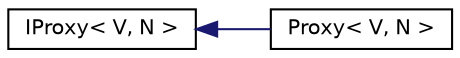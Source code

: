 digraph "Иерархия классов. Графический вид."
{
  edge [fontname="Helvetica",fontsize="10",labelfontname="Helvetica",labelfontsize="10"];
  node [fontname="Helvetica",fontsize="10",shape=record];
  rankdir="LR";
  Node1 [label="IProxy\< V, N \>",height=0.2,width=0.4,color="black", fillcolor="white", style="filled",URL="$class_i_proxy.html",tooltip="интерфейс проски класса "];
  Node1 -> Node2 [dir="back",color="midnightblue",fontsize="10",style="solid",fontname="Helvetica"];
  Node2 [label="Proxy\< V, N \>",height=0.2,width=0.4,color="black", fillcolor="white", style="filled",URL="$class_proxy.html",tooltip="прокси класс, который будет возвращен объектом Matrix<T, Default, N> при вызове Matrix<T, Default, N>::operator[]. "];
}
